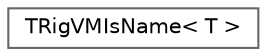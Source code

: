 digraph "Graphical Class Hierarchy"
{
 // INTERACTIVE_SVG=YES
 // LATEX_PDF_SIZE
  bgcolor="transparent";
  edge [fontname=Helvetica,fontsize=10,labelfontname=Helvetica,labelfontsize=10];
  node [fontname=Helvetica,fontsize=10,shape=box,height=0.2,width=0.4];
  rankdir="LR";
  Node0 [id="Node000000",label="TRigVMIsName\< T \>",height=0.2,width=0.4,color="grey40", fillcolor="white", style="filled",URL="$d6/d15/structTRigVMIsName.html",tooltip=" "];
}

